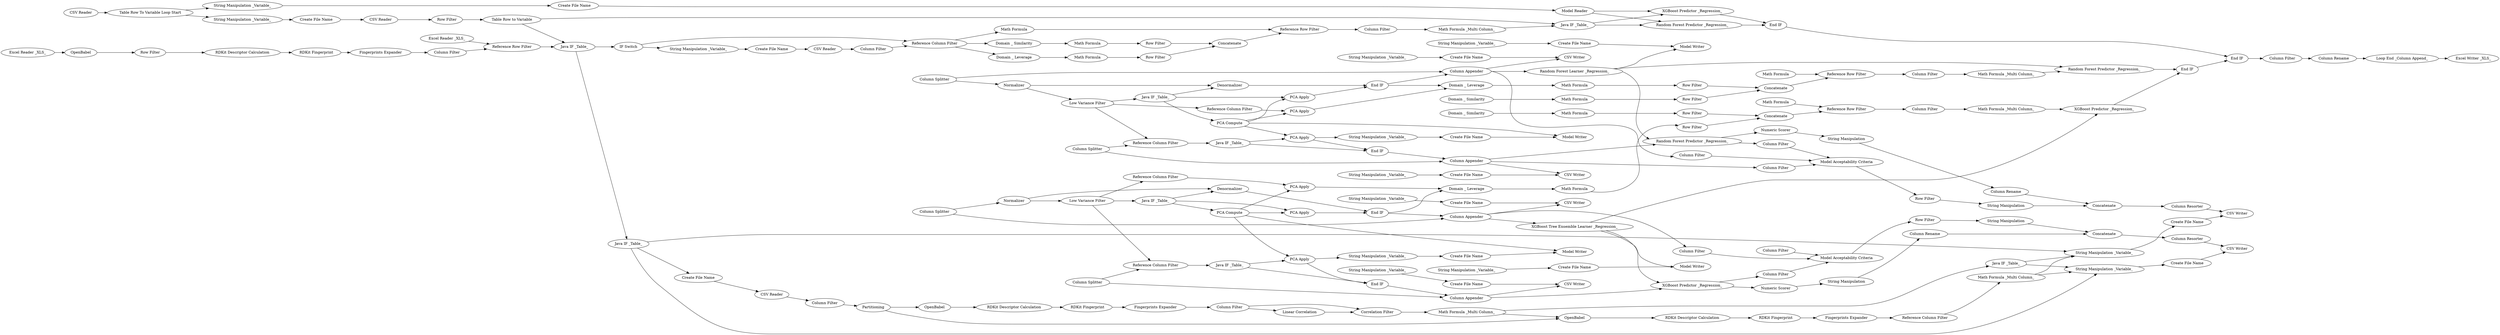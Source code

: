 digraph {
	"-142528389022823064_518" [label="Create File Name"]
	"8309790083876157074_605" [label="Table Row To Variable Loop Start"]
	"8309790083876157074_612" [label="CSV Reader"]
	"8309790083876157074_637" [label="Loop End _Column Append_"]
	"-142528389022823064_537" [label="Java IF _Table_"]
	"8309790083876157074_600" [label="Excel Reader _XLS_"]
	"-142528389022823064_542" [label="End IF"]
	"7289843276159123795_632" [label="Column Filter"]
	"-142528389022823064_552" [label="Column Appender"]
	"7289843276159123795_537" [label="Java IF _Table_"]
	"4898229406921469114_628" [label=Concatenate]
	"8309790083876157074_608" [label="String Manipulation _Variable_"]
	"7289843276159123795_676" [label="PCA Apply"]
	"-142528389022823064_150" [label="Low Variance Filter"]
	"-4720708195488643866_113" [label="Row Filter"]
	"-142528389022823064_503" [label="Column Filter"]
	"4898229406921469114_627" [label="Row Filter"]
	"-142528389022823064_673" [label="PCA Apply"]
	"7996000077329889931_629" [label="Reference Row Filter"]
	"7289843276159123795_502" [label="Model Acceptability Criteria"]
	"7289843276159123795_505" [label="Column Filter"]
	"8309790083876157074_606" [label="String Manipulation _Variable_"]
	"7289843276159123795_157" [label=Denormalizer]
	"8309790083876157074_620" [label="End IF"]
	"7289843276159123795_534" [label="String Manipulation _Variable_"]
	"8309790083876157074_619" [label="Java IF _Table_"]
	"7289843276159123795_543" [label="PCA Apply"]
	"7289843276159123795_515" [label="String Manipulation _Variable_"]
	"-5007152411436770919_512" [label="Math Formula _Multi Column_"]
	"8309790083876157074_545" [label="Model Reader"]
	"-2056077699083357023_45" [label="RDKit Descriptor Calculation"]
	"7996000077329889931_628" [label=Concatenate]
	"-5007152411436770919_405" [label="RDKit Descriptor Calculation"]
	"7289843276159123795_674" [label="Column Appender"]
	"-142528389022823064_510" [label=Concatenate]
	"-142528389022823064_538" [label="PCA Compute"]
	"-1880796114560870193_623" [label="Domain _ Leverage"]
	"8309790083876157074_613" [label="Create File Name"]
	"-2056077699083357023_47" [label="Correlation Filter"]
	"7289843276159123795_673" [label="Column Appender"]
	"8309790083876157074_614" [label="Row Filter"]
	"7289843276159123795_508" [label="String Manipulation"]
	"-1880796114560870193_622" [label="Row Filter"]
	"-5007152411436770919_511" [label="Reference Column Filter"]
	"7289843276159123795_550" [label="Model Writer"]
	"-142528389022823064_511" [label="Column Rename"]
	"8309790083876157074_670" [label="IF Switch"]
	"-4720708195488643866_44" [label="Fingerprints Expander"]
	"8309790083876157074_635" [label="Column Filter"]
	"-142528389022823064_536" [label="End IF"]
	"7289843276159123795_150" [label="Low Variance Filter"]
	"-5007152411436770919_406" [label="Fingerprints Expander"]
	"7289843276159123795_500" [label="Numeric Scorer"]
	"-142528389022823064_517" [label="String Manipulation _Variable_"]
	"-142528389022823064_546" [label="Create File Name"]
	"-142528389022823064_632" [label="Column Filter"]
	"7289843276159123795_149" [label=Normalizer]
	"-2056077699083357023_260" [label="Math Formula _Multi Column_"]
	"-142528389022823064_547" [label="XGBoost Tree Ensemble Learner _Regression_"]
	"7289843276159123795_514" [label="Create File Name"]
	"4898229406921469114_625" [label="Math Formula"]
	"7996000077329889931_623" [label="Domain _ Leverage"]
	"7289843276159123795_675" [label="Reference Column Filter"]
	"8309790083876157074_604" [label="CSV Reader"]
	"-4720708195488643866_7" [label="RDKit Fingerprint"]
	"-142528389022823064_674" [label="Reference Column Filter"]
	"8309790083876157074_668" [label="Column Filter"]
	"8309790083876157074_603" [label="CSV Reader"]
	"7289843276159123795_548" [label="String Manipulation _Variable_"]
	"7289843276159123795_540" [label="Reference Column Filter"]
	"7289843276159123795_512" [label="Column Resorter"]
	"4898229406921469114_623" [label="Domain _ Leverage"]
	"8309790083876157074_631" [label="Math Formula _Multi Column_"]
	"7289843276159123795_552" [label="Random Forest Predictor _Regression_"]
	"-1880796114560870193_602" [label="Domain _ Similarity"]
	"8309790083876157074_672" [label="Java IF _Table_"]
	"-5007152411436770919_403" [label="RDKit Fingerprint"]
	"-1880796114560870193_628" [label=Concatenate]
	"-142528389022823064_672" [label="XGBoost Predictor _Regression_"]
	"8309790083876157074_611" [label="String Manipulation _Variable_"]
	"7996000077329889931_625" [label="Math Formula"]
	"7289843276159123795_516" [label="Model Writer"]
	"-2056077699083357023_7" [label="RDKit Fingerprint"]
	"-142528389022823064_540" [label="Reference Column Filter"]
	"7289843276159123795_510" [label=Concatenate]
	"8309790083876157074_630" [label="Java IF _Table_"]
	"7289843276159123795_535" [label="Create File Name"]
	"-142528389022823064_508" [label="String Manipulation"]
	"-4720708195488643866_45" [label="RDKit Descriptor Calculation"]
	"-1880796114560870193_629" [label="Reference Row Filter"]
	"-142528389022823064_539" [label="PCA Apply"]
	"7289843276159123795_677" [label="Random Forest Predictor _Regression_"]
	"-142528389022823064_541" [label="Java IF _Table_"]
	"7289843276159123795_536" [label="End IF"]
	"-142528389022823064_506" [label="String Manipulation"]
	"-1880796114560870193_626" [label="Math Formula"]
	"-142528389022823064_554" [label="Column Appender"]
	"-4720708195488643866_112" [label="Column Filter"]
	"8309790083876157074_669" [label=Partitioning]
	"-142528389022823064_513" [label="CSV Writer"]
	"-142528389022823064_500" [label="Numeric Scorer"]
	"7289843276159123795_539" [label="PCA Apply"]
	"8309790083876157074_636" [label="Column Rename"]
	"-142528389022823064_157" [label=Denormalizer]
	"-5007152411436770919_404" [label=OpenBabel]
	"8309790083876157074_667" [label="CSV Reader"]
	"8309790083876157074_673" [label="End IF"]
	"-142528389022823064_631" [label="Math Formula _Multi Column_"]
	"7289843276159123795_504" [label="Column Filter"]
	"4898229406921469114_629" [label="Reference Row Filter"]
	"7996000077329889931_624" [label="Math Formula"]
	"7289843276159123795_538" [label="PCA Compute"]
	"-142528389022823064_553" [label="Column Splitter"]
	"-2056077699083357023_112" [label="Column Filter"]
	"7996000077329889931_622" [label="Row Filter"]
	"8309790083876157074_544" [label="XGBoost Predictor _Regression_"]
	"4898229406921469114_626" [label="Math Formula"]
	"8309790083876157074_666" [label="Java IF _Table_"]
	"-142528389022823064_549" [label="Create File Name"]
	"8309790083876157074_610" [label="Create File Name"]
	"7289843276159123795_544" [label="CSV Writer"]
	"7289843276159123795_553" [label="Column Splitter"]
	"4898229406921469114_622" [label="Row Filter"]
	"-142528389022823064_533" [label="CSV Writer"]
	"-142528389022823064_504" [label="Column Filter"]
	"-1880796114560870193_627" [label="Row Filter"]
	"8309790083876157074_543" [label="Random Forest Predictor _Regression_"]
	"4898229406921469114_624" [label="Math Formula"]
	"7289843276159123795_546" [label="Create File Name"]
	"-1880796114560870193_624" [label="Math Formula"]
	"-4720708195488643866_5" [label=OpenBabel]
	"7996000077329889931_602" [label="Domain _ Similarity"]
	"-142528389022823064_545" [label="String Manipulation _Variable_"]
	"-2056077699083357023_44" [label="Fingerprints Expander"]
	"7289843276159123795_631" [label="Math Formula _Multi Column_"]
	"7289843276159123795_513" [label="CSV Writer"]
	"-142528389022823064_499" [label="XGBoost Predictor _Regression_"]
	"-1880796114560870193_625" [label="Math Formula"]
	"8309790083876157074_634" [label="End IF"]
	"8309790083876157074_607" [label="Create File Name"]
	"-142528389022823064_543" [label="PCA Apply"]
	"8309790083876157074_646" [label="Excel Reader _XLS_"]
	"8309790083876157074_643" [label="Excel Writer _XLS_"]
	"7289843276159123795_533" [label="CSV Writer"]
	"-142528389022823064_514" [label="Create File Name"]
	"8309790083876157074_601" [label="Reference Row Filter"]
	"7289843276159123795_551" [label="Random Forest Learner _Regression_"]
	"7289843276159123795_506" [label="String Manipulation"]
	"8309790083876157074_621" [label="Column Filter"]
	"8309790083876157074_633" [label="Create File Name"]
	"-142528389022823064_509" [label="Row Filter"]
	"-142528389022823064_516" [label="Model Writer"]
	"-142528389022823064_534" [label="String Manipulation _Variable_"]
	"-142528389022823064_512" [label="Column Resorter"]
	"-142528389022823064_551" [label="Column Splitter"]
	"-142528389022823064_149" [label=Normalizer]
	"-142528389022823064_550" [label="Model Writer"]
	"7289843276159123795_517" [label="String Manipulation _Variable_"]
	"7996000077329889931_627" [label="Row Filter"]
	"-2056077699083357023_46" [label="Linear Correlation"]
	"7289843276159123795_509" [label="Row Filter"]
	"7289843276159123795_511" [label="Column Rename"]
	"7996000077329889931_626" [label="Math Formula"]
	"8309790083876157074_617" [label="Table Row to Variable"]
	"-142528389022823064_505" [label="Column Filter"]
	"7289843276159123795_518" [label="Create File Name"]
	"-142528389022823064_544" [label="CSV Writer"]
	"8309790083876157074_632" [label="Column Filter"]
	"7289843276159123795_545" [label="String Manipulation _Variable_"]
	"-142528389022823064_548" [label="String Manipulation _Variable_"]
	"-2056077699083357023_5" [label=OpenBabel]
	"-142528389022823064_535" [label="Create File Name"]
	"4898229406921469114_602" [label="Domain _ Similarity"]
	"-1880796114560870193_550" [label="Reference Column Filter"]
	"7289843276159123795_542" [label="End IF"]
	"-142528389022823064_515" [label="String Manipulation _Variable_"]
	"7289843276159123795_541" [label="Java IF _Table_"]
	"7289843276159123795_549" [label="Create File Name"]
	"7289843276159123795_554" [label="Column Splitter"]
	"-142528389022823064_502" [label="Model Acceptability Criteria"]
	"7289843276159123795_503" [label="Column Filter"]
	"-5007152411436770919_403" -> "-5007152411436770919_406"
	"-142528389022823064_536" -> "4898229406921469114_623"
	"7289843276159123795_674" -> "7289843276159123795_504"
	"-142528389022823064_552" -> "-142528389022823064_505"
	"8309790083876157074_634" -> "8309790083876157074_620"
	"7289843276159123795_150" -> "7289843276159123795_675"
	"-142528389022823064_508" -> "-142528389022823064_511"
	"4898229406921469114_623" -> "4898229406921469114_625"
	"-142528389022823064_547" -> "-142528389022823064_499"
	"-142528389022823064_631" -> "-142528389022823064_672"
	"7289843276159123795_157" -> "7289843276159123795_536"
	"7289843276159123795_553" -> "7289843276159123795_673"
	"-2056077699083357023_46" -> "-2056077699083357023_47"
	"-142528389022823064_552" -> "-142528389022823064_533"
	"-2056077699083357023_45" -> "-2056077699083357023_7"
	"-142528389022823064_552" -> "-142528389022823064_547"
	"-142528389022823064_549" -> "-142528389022823064_550"
	"8309790083876157074_631" -> "8309790083876157074_630"
	"7289843276159123795_554" -> "7289843276159123795_540"
	"7289843276159123795_538" -> "7289843276159123795_539"
	"4898229406921469114_624" -> "4898229406921469114_629"
	"-1880796114560870193_602" -> "-1880796114560870193_626"
	"7289843276159123795_149" -> "7289843276159123795_157"
	"7289843276159123795_517" -> "7289843276159123795_518"
	"-142528389022823064_534" -> "-142528389022823064_535"
	"8309790083876157074_613" -> "8309790083876157074_612"
	"-142528389022823064_536" -> "-142528389022823064_552"
	"-142528389022823064_543" -> "-142528389022823064_548"
	"-142528389022823064_502" -> "-142528389022823064_509"
	"-142528389022823064_500" -> "-142528389022823064_508"
	"4898229406921469114_625" -> "4898229406921469114_627"
	"-2056077699083357023_260" -> "8309790083876157074_672"
	"4898229406921469114_629" -> "-142528389022823064_632"
	"7289843276159123795_673" -> "7289843276159123795_505"
	"-142528389022823064_540" -> "-142528389022823064_541"
	"-1880796114560870193_550" -> "-1880796114560870193_624"
	"-142528389022823064_517" -> "-142528389022823064_518"
	"8309790083876157074_633" -> "8309790083876157074_545"
	"8309790083876157074_607" -> "8309790083876157074_603"
	"8309790083876157074_614" -> "8309790083876157074_617"
	"7996000077329889931_624" -> "7996000077329889931_629"
	"7289843276159123795_549" -> "7289843276159123795_550"
	"7289843276159123795_510" -> "7289843276159123795_512"
	"8309790083876157074_670" -> "8309790083876157074_606"
	"7996000077329889931_626" -> "7996000077329889931_622"
	"7289843276159123795_536" -> "7289843276159123795_673"
	"-142528389022823064_537" -> "-142528389022823064_157"
	"8309790083876157074_603" -> "8309790083876157074_621"
	"8309790083876157074_621" -> "-1880796114560870193_550"
	"7289843276159123795_548" -> "7289843276159123795_549"
	"7289843276159123795_551" -> "7289843276159123795_552"
	"8309790083876157074_608" -> "8309790083876157074_633"
	"7289843276159123795_505" -> "7289843276159123795_502"
	"-1880796114560870193_628" -> "-1880796114560870193_629"
	"-4720708195488643866_5" -> "-4720708195488643866_113"
	"8309790083876157074_611" -> "8309790083876157074_613"
	"-142528389022823064_547" -> "-142528389022823064_672"
	"-2056077699083357023_7" -> "-2056077699083357023_44"
	"8309790083876157074_632" -> "8309790083876157074_631"
	"-142528389022823064_514" -> "-142528389022823064_513"
	"7289843276159123795_676" -> "7996000077329889931_623"
	"7289843276159123795_503" -> "7289843276159123795_502"
	"7289843276159123795_537" -> "7289843276159123795_538"
	"8309790083876157074_601" -> "8309790083876157074_619"
	"-142528389022823064_542" -> "-142528389022823064_554"
	"7289843276159123795_543" -> "7289843276159123795_548"
	"-142528389022823064_149" -> "-142528389022823064_150"
	"7996000077329889931_628" -> "7996000077329889931_629"
	"8309790083876157074_600" -> "8309790083876157074_601"
	"-4720708195488643866_45" -> "-4720708195488643866_7"
	"7289843276159123795_506" -> "7289843276159123795_510"
	"-5007152411436770919_406" -> "-5007152411436770919_511"
	"7289843276159123795_543" -> "7289843276159123795_542"
	"-2056077699083357023_112" -> "-2056077699083357023_47"
	"-142528389022823064_538" -> "-142528389022823064_550"
	"8309790083876157074_620" -> "8309790083876157074_635"
	"-1880796114560870193_550" -> "-1880796114560870193_623"
	"8309790083876157074_673" -> "8309790083876157074_620"
	"-142528389022823064_150" -> "-142528389022823064_537"
	"-142528389022823064_674" -> "-142528389022823064_673"
	"-142528389022823064_554" -> "-142528389022823064_499"
	"7996000077329889931_627" -> "7996000077329889931_628"
	"7996000077329889931_602" -> "7996000077329889931_626"
	"8309790083876157074_672" -> "7289843276159123795_515"
	"7289843276159123795_554" -> "7289843276159123795_674"
	"-2056077699083357023_47" -> "-2056077699083357023_260"
	"7289843276159123795_502" -> "7289843276159123795_509"
	"7289843276159123795_541" -> "7289843276159123795_542"
	"7289843276159123795_539" -> "7289843276159123795_536"
	"7289843276159123795_538" -> "7289843276159123795_676"
	"8309790083876157074_672" -> "-142528389022823064_515"
	"7289843276159123795_518" -> "7289843276159123795_516"
	"7289843276159123795_632" -> "7289843276159123795_631"
	"7289843276159123795_537" -> "7289843276159123795_157"
	"8309790083876157074_619" -> "8309790083876157074_666"
	"-142528389022823064_149" -> "-142528389022823064_157"
	"7289843276159123795_551" -> "7289843276159123795_677"
	"7996000077329889931_625" -> "7996000077329889931_627"
	"8309790083876157074_544" -> "8309790083876157074_634"
	"8309790083876157074_617" -> "8309790083876157074_630"
	"8309790083876157074_670" -> "-1880796114560870193_550"
	"-142528389022823064_150" -> "-142528389022823064_674"
	"8309790083876157074_545" -> "8309790083876157074_543"
	"-5007152411436770919_405" -> "-5007152411436770919_403"
	"-2056077699083357023_112" -> "-2056077699083357023_46"
	"8309790083876157074_669" -> "-5007152411436770919_404"
	"4898229406921469114_622" -> "4898229406921469114_628"
	"-142528389022823064_553" -> "-142528389022823064_554"
	"-142528389022823064_546" -> "-142528389022823064_544"
	"7289843276159123795_546" -> "7289843276159123795_544"
	"-1880796114560870193_622" -> "-1880796114560870193_628"
	"7289843276159123795_541" -> "7289843276159123795_543"
	"7289843276159123795_552" -> "7289843276159123795_500"
	"7289843276159123795_552" -> "7289843276159123795_503"
	"-142528389022823064_518" -> "-142528389022823064_516"
	"7289843276159123795_538" -> "7289843276159123795_550"
	"8309790083876157074_545" -> "8309790083876157074_544"
	"7289843276159123795_512" -> "7289843276159123795_513"
	"7289843276159123795_535" -> "7289843276159123795_533"
	"8309790083876157074_610" -> "8309790083876157074_667"
	"-142528389022823064_672" -> "8309790083876157074_673"
	"-142528389022823064_548" -> "-142528389022823064_549"
	"7289843276159123795_538" -> "7289843276159123795_543"
	"8309790083876157074_630" -> "8309790083876157074_543"
	"8309790083876157074_667" -> "8309790083876157074_668"
	"-1880796114560870193_627" -> "-1880796114560870193_628"
	"-142528389022823064_538" -> "-142528389022823064_673"
	"8309790083876157074_606" -> "8309790083876157074_607"
	"-1880796114560870193_626" -> "-1880796114560870193_622"
	"-4720708195488643866_112" -> "8309790083876157074_601"
	"7289843276159123795_674" -> "7289843276159123795_544"
	"8309790083876157074_666" -> "8309790083876157074_610"
	"-142528389022823064_538" -> "-142528389022823064_543"
	"-142528389022823064_547" -> "-142528389022823064_516"
	"7289843276159123795_508" -> "7289843276159123795_511"
	"-1880796114560870193_550" -> "-1880796114560870193_602"
	"7289843276159123795_514" -> "7289843276159123795_513"
	"-142528389022823064_511" -> "-142528389022823064_510"
	"8309790083876157074_630" -> "8309790083876157074_544"
	"7996000077329889931_629" -> "7289843276159123795_632"
	"7289843276159123795_631" -> "7289843276159123795_677"
	"-142528389022823064_551" -> "-142528389022823064_149"
	"8309790083876157074_604" -> "8309790083876157074_605"
	"7289843276159123795_515" -> "7289843276159123795_514"
	"7289843276159123795_551" -> "7289843276159123795_516"
	"7289843276159123795_675" -> "7289843276159123795_676"
	"-142528389022823064_541" -> "-142528389022823064_542"
	"-142528389022823064_545" -> "-142528389022823064_546"
	"4898229406921469114_628" -> "4898229406921469114_629"
	"8309790083876157074_646" -> "-4720708195488643866_5"
	"-4720708195488643866_7" -> "-4720708195488643866_44"
	"7996000077329889931_623" -> "7996000077329889931_625"
	"-142528389022823064_632" -> "-142528389022823064_631"
	"8309790083876157074_605" -> "8309790083876157074_611"
	"7289843276159123795_536" -> "7996000077329889931_623"
	"7289843276159123795_511" -> "7289843276159123795_510"
	"7289843276159123795_553" -> "7289843276159123795_149"
	"-142528389022823064_506" -> "-142528389022823064_510"
	"8309790083876157074_619" -> "8309790083876157074_670"
	"7289843276159123795_537" -> "7289843276159123795_539"
	"7289843276159123795_673" -> "7289843276159123795_533"
	"-1880796114560870193_629" -> "8309790083876157074_632"
	"-142528389022823064_515" -> "-142528389022823064_514"
	"7289843276159123795_673" -> "7289843276159123795_551"
	"7289843276159123795_540" -> "7289843276159123795_541"
	"-142528389022823064_509" -> "-142528389022823064_506"
	"-142528389022823064_673" -> "4898229406921469114_623"
	"8309790083876157074_635" -> "8309790083876157074_636"
	"-2056077699083357023_260" -> "-5007152411436770919_404"
	"7289843276159123795_542" -> "7289843276159123795_674"
	"7289843276159123795_149" -> "7289843276159123795_150"
	"-142528389022823064_554" -> "-142528389022823064_544"
	"7289843276159123795_500" -> "7289843276159123795_508"
	"8309790083876157074_612" -> "8309790083876157074_614"
	"8309790083876157074_668" -> "8309790083876157074_669"
	"-142528389022823064_150" -> "-142528389022823064_540"
	"-142528389022823064_538" -> "-142528389022823064_539"
	"-142528389022823064_499" -> "-142528389022823064_500"
	"8309790083876157074_617" -> "8309790083876157074_619"
	"7996000077329889931_622" -> "7996000077329889931_628"
	"4898229406921469114_602" -> "4898229406921469114_626"
	"-142528389022823064_504" -> "-142528389022823064_502"
	"-142528389022823064_539" -> "-142528389022823064_536"
	"8309790083876157074_669" -> "-2056077699083357023_5"
	"-142528389022823064_535" -> "-142528389022823064_533"
	"-1880796114560870193_624" -> "-1880796114560870193_629"
	"-5007152411436770919_512" -> "7289843276159123795_515"
	"-1880796114560870193_623" -> "-1880796114560870193_625"
	"4898229406921469114_626" -> "4898229406921469114_622"
	"7289843276159123795_150" -> "7289843276159123795_537"
	"7289843276159123795_509" -> "7289843276159123795_506"
	"-5007152411436770919_512" -> "-142528389022823064_515"
	"-142528389022823064_553" -> "-142528389022823064_540"
	"-142528389022823064_505" -> "-142528389022823064_502"
	"-142528389022823064_503" -> "-142528389022823064_502"
	"-5007152411436770919_404" -> "-5007152411436770919_405"
	"-142528389022823064_510" -> "-142528389022823064_512"
	"8309790083876157074_637" -> "8309790083876157074_643"
	"7289843276159123795_150" -> "7289843276159123795_540"
	"7289843276159123795_677" -> "8309790083876157074_673"
	"8309790083876157074_636" -> "8309790083876157074_637"
	"8309790083876157074_543" -> "8309790083876157074_634"
	"-2056077699083357023_5" -> "-2056077699083357023_45"
	"-142528389022823064_537" -> "-142528389022823064_538"
	"8309790083876157074_605" -> "8309790083876157074_608"
	"-142528389022823064_157" -> "-142528389022823064_536"
	"7289843276159123795_545" -> "7289843276159123795_546"
	"-142528389022823064_541" -> "-142528389022823064_543"
	"-1880796114560870193_625" -> "-1880796114560870193_627"
	"7289843276159123795_674" -> "7289843276159123795_552"
	"7289843276159123795_534" -> "7289843276159123795_535"
	"-142528389022823064_499" -> "-142528389022823064_503"
	"-142528389022823064_543" -> "-142528389022823064_542"
	"-142528389022823064_537" -> "-142528389022823064_539"
	"-142528389022823064_512" -> "-142528389022823064_513"
	"4898229406921469114_627" -> "4898229406921469114_628"
	"-5007152411436770919_511" -> "-5007152411436770919_512"
	"8309790083876157074_666" -> "7289843276159123795_515"
	"-4720708195488643866_113" -> "-4720708195488643866_45"
	"7289843276159123795_504" -> "7289843276159123795_502"
	"-2056077699083357023_44" -> "-2056077699083357023_112"
	"-4720708195488643866_44" -> "-4720708195488643866_112"
	"8309790083876157074_666" -> "-142528389022823064_515"
	"-142528389022823064_551" -> "-142528389022823064_552"
	rankdir=LR
}
